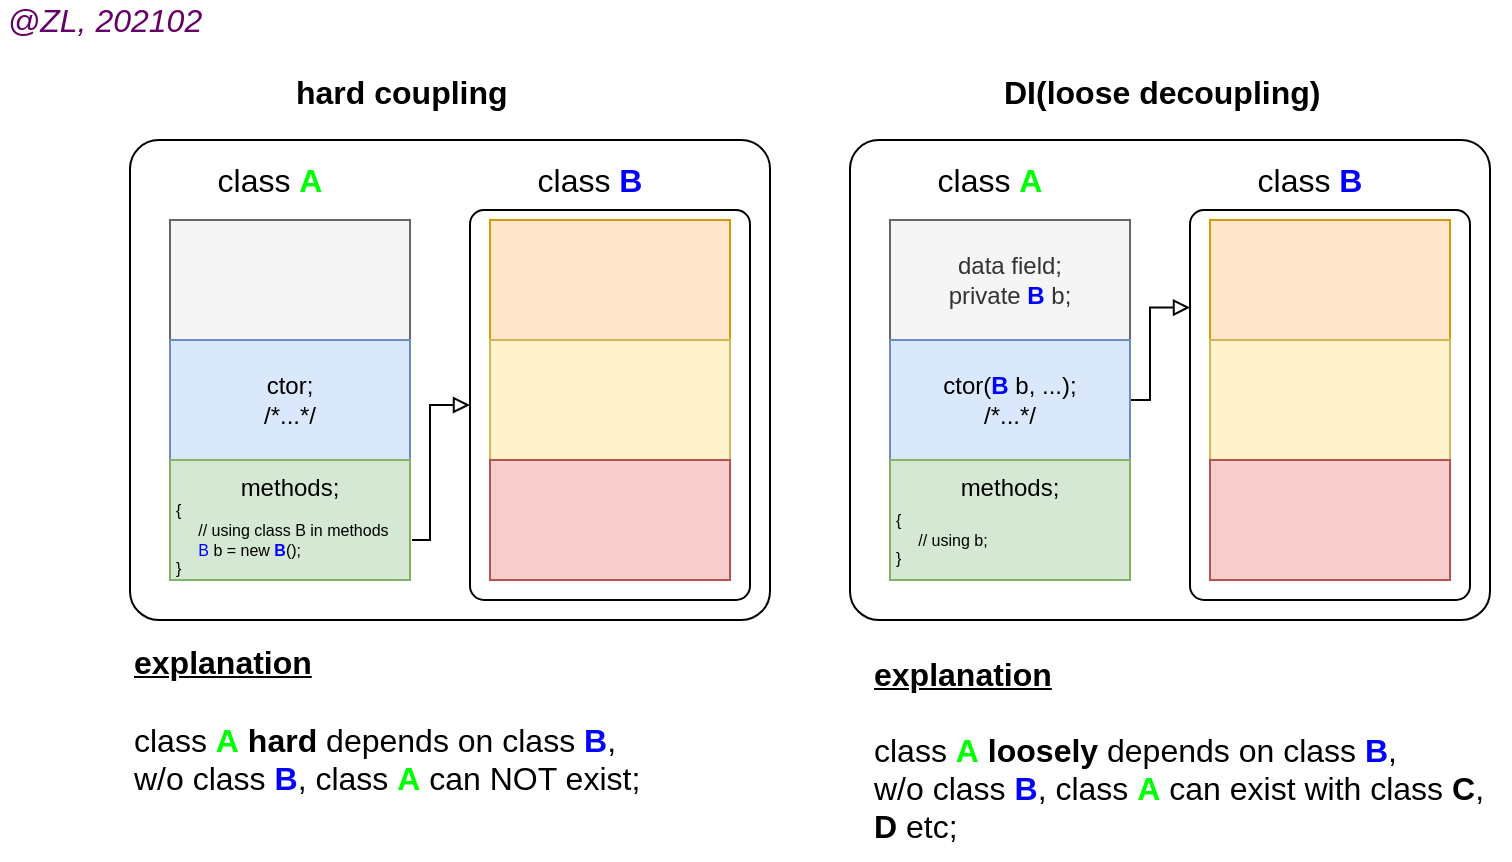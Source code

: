 <mxfile version="12.2.4" pages="1"><diagram id="94JnGHeC0-LqPS0dA2XD" name="Page-1"><mxGraphModel dx="524" dy="446" grid="1" gridSize="10" guides="1" tooltips="1" connect="1" arrows="1" fold="1" page="1" pageScale="1" pageWidth="850" pageHeight="1100" math="0" shadow="0"><root><mxCell id="0"/><mxCell id="1" parent="0"/><mxCell id="7" value="" style="rounded=1;whiteSpace=wrap;html=1;arcSize=6;" parent="1" vertex="1"><mxGeometry x="80" y="80" width="320" height="240" as="geometry"/></mxCell><mxCell id="2" value="" style="rounded=0;whiteSpace=wrap;html=1;fillColor=#f5f5f5;strokeColor=#666666;fontColor=#333333;" parent="1" vertex="1"><mxGeometry x="100" y="120" width="120" height="60" as="geometry"/></mxCell><mxCell id="4" value="ctor;&lt;br&gt;/*...*/" style="rounded=0;whiteSpace=wrap;html=1;fillColor=#dae8fc;strokeColor=#6c8ebf;" parent="1" vertex="1"><mxGeometry x="100" y="180" width="120" height="60" as="geometry"/></mxCell><mxCell id="5" value="methods;" style="rounded=0;whiteSpace=wrap;html=1;fillColor=#d5e8d4;strokeColor=#82b366;verticalAlign=top;" parent="1" vertex="1"><mxGeometry x="100" y="240" width="120" height="60" as="geometry"/></mxCell><mxCell id="11" value="class &lt;b&gt;&lt;font color=&quot;#00ff00&quot;&gt;A&lt;/font&gt;&lt;/b&gt;" style="text;html=1;strokeColor=none;fillColor=none;align=center;verticalAlign=middle;whiteSpace=wrap;rounded=0;fontSize=16;" parent="1" vertex="1"><mxGeometry x="120" y="90" width="60" height="20" as="geometry"/></mxCell><mxCell id="12" value="class &lt;font color=&quot;#0000ff&quot;&gt;&lt;b&gt;B&lt;/b&gt;&lt;/font&gt;" style="text;html=1;strokeColor=none;fillColor=none;align=center;verticalAlign=middle;whiteSpace=wrap;rounded=0;fontSize=16;" parent="1" vertex="1"><mxGeometry x="280" y="90" width="60" height="20" as="geometry"/></mxCell><mxCell id="13" value="" style="rounded=1;whiteSpace=wrap;html=1;fontSize=16;arcSize=5;" parent="1" vertex="1"><mxGeometry x="250" y="115" width="140" height="195" as="geometry"/></mxCell><mxCell id="8" value="" style="rounded=0;whiteSpace=wrap;html=1;fillColor=#ffe6cc;strokeColor=#d79b00;" parent="1" vertex="1"><mxGeometry x="260" y="120" width="120" height="60" as="geometry"/></mxCell><mxCell id="9" value="" style="rounded=0;whiteSpace=wrap;html=1;fillColor=#fff2cc;strokeColor=#d6b656;" parent="1" vertex="1"><mxGeometry x="260" y="180" width="120" height="60" as="geometry"/></mxCell><mxCell id="10" value="" style="rounded=0;whiteSpace=wrap;html=1;fillColor=#f8cecc;strokeColor=#b85450;" parent="1" vertex="1"><mxGeometry x="260" y="240" width="120" height="60" as="geometry"/></mxCell><mxCell id="17" style="edgeStyle=orthogonalEdgeStyle;rounded=0;orthogonalLoop=1;jettySize=auto;html=1;entryX=0;entryY=0.5;entryDx=0;entryDy=0;fontSize=8;endArrow=block;endFill=0;" parent="1" source="15" target="13" edge="1"><mxGeometry relative="1" as="geometry"><Array as="points"><mxPoint x="230" y="280"/><mxPoint x="230" y="213"/></Array></mxGeometry></mxCell><mxCell id="15" value="{&lt;br style=&quot;font-size: 8px;&quot;&gt;&amp;nbsp; &amp;nbsp; &amp;nbsp;// using class B in methods&lt;br style=&quot;font-size: 8px;&quot;&gt;&amp;nbsp; &amp;nbsp; &amp;nbsp;&lt;font color=&quot;#0000ff&quot; style=&quot;font-size: 8px;&quot;&gt;B &lt;/font&gt;b = new &lt;font color=&quot;#0000ff&quot; style=&quot;font-size: 8px;&quot;&gt;&lt;b style=&quot;font-size: 8px;&quot;&gt;B&lt;/b&gt;&lt;/font&gt;();&lt;br style=&quot;font-size: 8px;&quot;&gt;}" style="text;html=1;strokeColor=none;fillColor=none;align=left;verticalAlign=middle;whiteSpace=wrap;rounded=0;fontSize=8;" parent="1" vertex="1"><mxGeometry x="101" y="260" width="120" height="40" as="geometry"/></mxCell><mxCell id="18" value="&lt;b&gt;&lt;u&gt;explanation&lt;br&gt;&lt;/u&gt;&lt;/b&gt;&lt;br&gt;class &lt;b&gt;&lt;font color=&quot;#00ff00&quot;&gt;A&lt;/font&gt;&lt;/b&gt;&amp;nbsp;&lt;b&gt;hard &lt;/b&gt;depends on class &lt;b&gt;&lt;font color=&quot;#0000ff&quot;&gt;B&lt;/font&gt;&lt;/b&gt;,&lt;br&gt;w/o class &lt;b&gt;&lt;font color=&quot;#0000ff&quot;&gt;B&lt;/font&gt;&lt;/b&gt;, class &lt;font color=&quot;#00ff00&quot;&gt;&lt;b&gt;A&lt;/b&gt;&lt;/font&gt; can NOT exist;" style="text;html=1;strokeColor=none;fillColor=none;align=left;verticalAlign=middle;whiteSpace=wrap;rounded=0;fontSize=16;" parent="1" vertex="1"><mxGeometry x="80" y="330" width="320" height="80" as="geometry"/></mxCell><mxCell id="19" value="&lt;b&gt;hard coupling&lt;/b&gt;" style="text;html=1;fontSize=16;" parent="1" vertex="1"><mxGeometry x="161" y="40" width="130" height="30" as="geometry"/></mxCell><mxCell id="20" value="&lt;b&gt;DI(loose decoupling)&lt;/b&gt;" style="text;html=1;fontSize=16;" parent="1" vertex="1"><mxGeometry x="515" y="40" width="170" height="30" as="geometry"/></mxCell><mxCell id="21" value="" style="rounded=1;whiteSpace=wrap;html=1;arcSize=6;" parent="1" vertex="1"><mxGeometry x="440" y="80" width="320" height="240" as="geometry"/></mxCell><mxCell id="22" value="data field;&lt;br&gt;private &lt;b&gt;&lt;font color=&quot;#0000ff&quot;&gt;B&lt;/font&gt;&lt;/b&gt; b;" style="rounded=0;whiteSpace=wrap;html=1;fillColor=#f5f5f5;strokeColor=#666666;fontColor=#333333;" parent="1" vertex="1"><mxGeometry x="460" y="120" width="120" height="60" as="geometry"/></mxCell><mxCell id="35" style="edgeStyle=orthogonalEdgeStyle;rounded=0;orthogonalLoop=1;jettySize=auto;html=1;exitX=1;exitY=0.5;exitDx=0;exitDy=0;entryX=0;entryY=0.25;entryDx=0;entryDy=0;endArrow=block;endFill=0;fontSize=16;" parent="1" source="23" target="27" edge="1"><mxGeometry relative="1" as="geometry"><Array as="points"><mxPoint x="590" y="210"/><mxPoint x="590" y="164"/></Array></mxGeometry></mxCell><mxCell id="23" value="ctor(&lt;font color=&quot;#0000ff&quot;&gt;&lt;b&gt;B&lt;/b&gt;&lt;/font&gt; b, ...);&lt;br&gt;/*...*/" style="rounded=0;whiteSpace=wrap;html=1;fillColor=#dae8fc;strokeColor=#6c8ebf;" parent="1" vertex="1"><mxGeometry x="460" y="180" width="120" height="60" as="geometry"/></mxCell><mxCell id="24" value="methods;" style="rounded=0;whiteSpace=wrap;html=1;fillColor=#d5e8d4;strokeColor=#82b366;verticalAlign=top;" parent="1" vertex="1"><mxGeometry x="460" y="240" width="120" height="60" as="geometry"/></mxCell><mxCell id="25" value="class &lt;b&gt;&lt;font color=&quot;#00ff00&quot;&gt;A&lt;/font&gt;&lt;/b&gt;" style="text;html=1;strokeColor=none;fillColor=none;align=center;verticalAlign=middle;whiteSpace=wrap;rounded=0;fontSize=16;" parent="1" vertex="1"><mxGeometry x="480" y="90" width="60" height="20" as="geometry"/></mxCell><mxCell id="26" value="class &lt;font color=&quot;#0000ff&quot;&gt;&lt;b&gt;B&lt;/b&gt;&lt;/font&gt;" style="text;html=1;strokeColor=none;fillColor=none;align=center;verticalAlign=middle;whiteSpace=wrap;rounded=0;fontSize=16;" parent="1" vertex="1"><mxGeometry x="640" y="90" width="60" height="20" as="geometry"/></mxCell><mxCell id="27" value="" style="rounded=1;whiteSpace=wrap;html=1;fontSize=16;arcSize=5;" parent="1" vertex="1"><mxGeometry x="610" y="115" width="140" height="195" as="geometry"/></mxCell><mxCell id="28" value="" style="rounded=0;whiteSpace=wrap;html=1;fillColor=#ffe6cc;strokeColor=#d79b00;" parent="1" vertex="1"><mxGeometry x="620" y="120" width="120" height="60" as="geometry"/></mxCell><mxCell id="29" value="" style="rounded=0;whiteSpace=wrap;html=1;fillColor=#fff2cc;strokeColor=#d6b656;" parent="1" vertex="1"><mxGeometry x="620" y="180" width="120" height="60" as="geometry"/></mxCell><mxCell id="30" value="" style="rounded=0;whiteSpace=wrap;html=1;fillColor=#f8cecc;strokeColor=#b85450;" parent="1" vertex="1"><mxGeometry x="620" y="240" width="120" height="60" as="geometry"/></mxCell><mxCell id="32" value="{&lt;br style=&quot;font-size: 8px&quot;&gt;&amp;nbsp; &amp;nbsp; &amp;nbsp;// using b;&lt;br style=&quot;font-size: 8px&quot;&gt;}" style="text;html=1;strokeColor=none;fillColor=none;align=left;verticalAlign=middle;whiteSpace=wrap;rounded=0;fontSize=8;" parent="1" vertex="1"><mxGeometry x="461" y="260" width="120" height="40" as="geometry"/></mxCell><mxCell id="36" value="&lt;b&gt;&lt;u&gt;explanation&lt;br&gt;&lt;/u&gt;&lt;/b&gt;&lt;br&gt;class &lt;b&gt;&lt;font color=&quot;#00ff00&quot;&gt;A&lt;/font&gt;&lt;/b&gt;&amp;nbsp;&lt;b&gt;loosely &lt;/b&gt;depends on class &lt;b&gt;&lt;font color=&quot;#0000ff&quot;&gt;B&lt;/font&gt;&lt;/b&gt;,&lt;br&gt;w/o class &lt;b&gt;&lt;font color=&quot;#0000ff&quot;&gt;B&lt;/font&gt;&lt;/b&gt;, class &lt;font color=&quot;#00ff00&quot;&gt;&lt;b&gt;A&lt;/b&gt;&lt;/font&gt; can exist with class &lt;b&gt;C&lt;/b&gt;, &lt;b&gt;D&lt;/b&gt; etc;" style="text;html=1;strokeColor=none;fillColor=none;align=left;verticalAlign=middle;whiteSpace=wrap;rounded=0;fontSize=16;" parent="1" vertex="1"><mxGeometry x="450" y="330" width="320" height="110" as="geometry"/></mxCell><mxCell id="37" value="@ZL, 202102" style="text;html=1;strokeColor=none;fillColor=none;align=center;verticalAlign=middle;whiteSpace=wrap;rounded=0;fontSize=16;fontStyle=2;fontColor=#660066;" parent="1" vertex="1"><mxGeometry x="15" y="10" width="105" height="20" as="geometry"/></mxCell></root></mxGraphModel></diagram></mxfile>